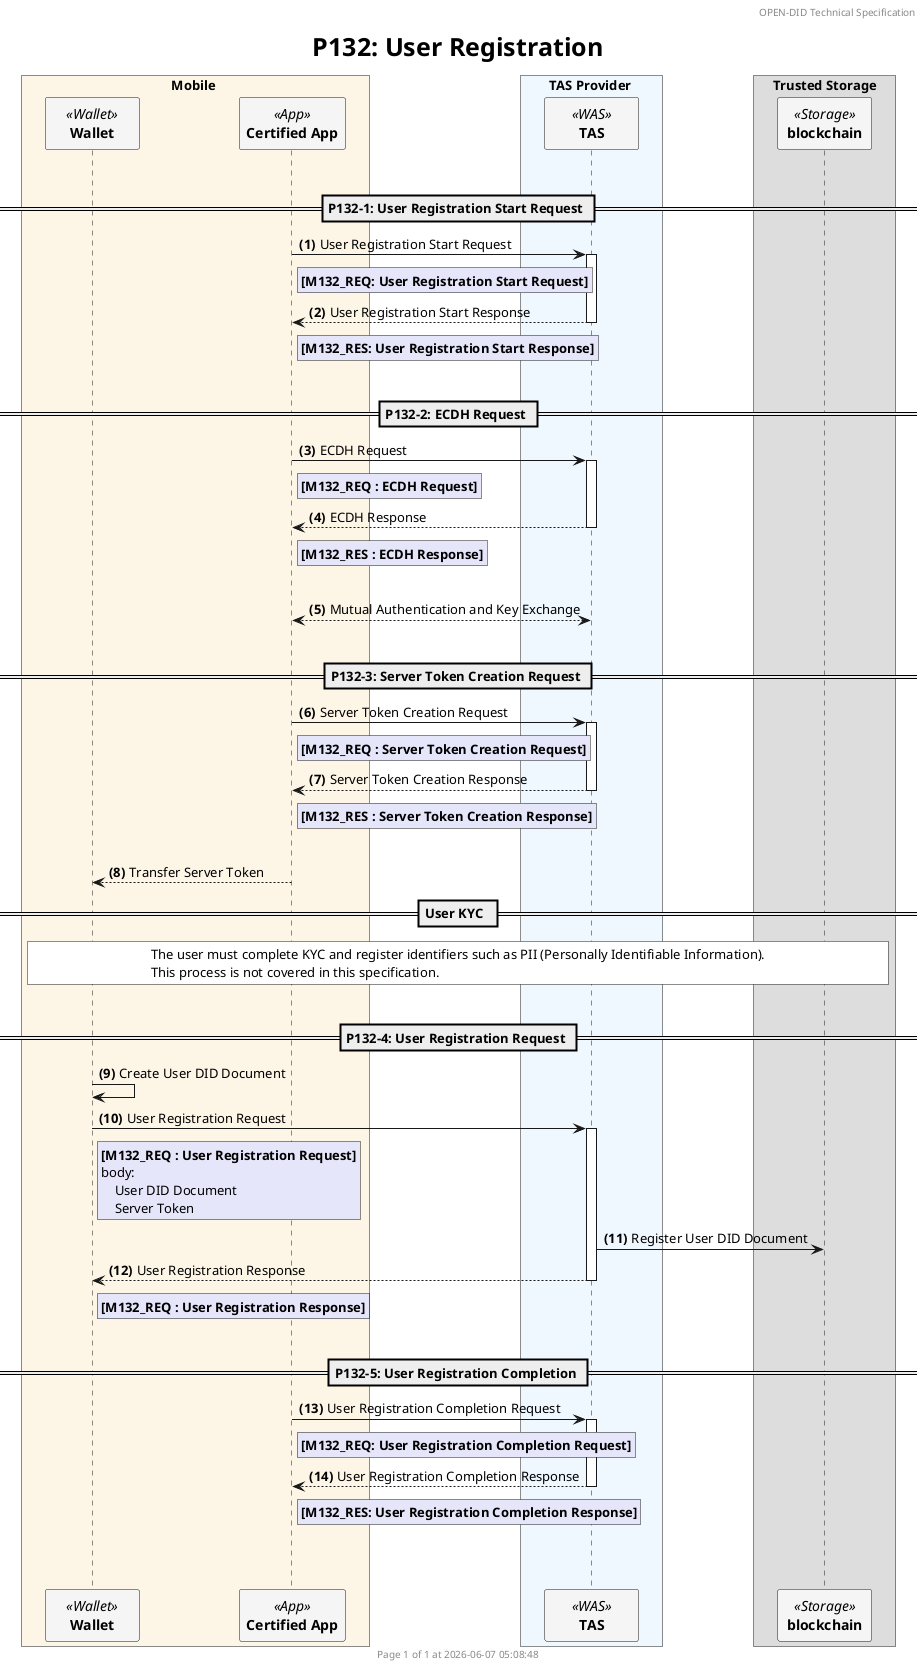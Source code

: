 @startuml P131_user_register_simple

'- - - - - - - - - - - - - - - - - - - - - - - - - - - - - - - - - - - - - - - - - - - - - - - - - - - - - - - - - - -
' Settings
'- - - - - - - - - - - - - - - - - - - - - - - - - - - - - - - - - - - - - - - - - - - - - - - - - - - - - - - - - - -
'=== Header and Footer ===
header OPEN-DID Technical Specification
footer
  	Page %page% of %lastpage% at %date("yyyy-MM-dd hh:mm:ss")
end footer

'=== Title ===
title
	<size:25>P132: User Registration</size>
end title

'=== Options ===
autonumber "<b>(#)</b>"

'=== Participants ===
skinparam ParticipantPadding 20
skinparam BoxPadding 20
skinparam MaxMessageSize 500
skinparam MinClassWidth 80


box Mobile #OldLace
    participant "**Wallet**" as WALLET <<Wallet>> #WhiteSmoke
    participant "**Certified App**" as CA <<App>> #WhiteSmoke    
end box

box TAS Provider #AliceBlue
    participant "**TAS**" as TAS <<WAS>> #WhiteSmoke
end box

box Trusted Storage
    participant "**blockchain**" as BC <<Storage>> #WhiteSmoke
end box 

'- - - - - - - - - - - - - - - - - - - - - - - - - - - - - - - - - - - - - - - - - - - - - - - - - - - - - - - - - - -
' Constants
'- - - - - - - - - - - - - - - - - - - - - - - - - - - - - - - - - - - - - - - - - - - - - - - - - - - - - - - - - - -
!$refdoc = "Refer to separate document"
!$doc = "Refer to data specification document"

'- - - - - - - - - - - - - - - - - - - - - - - - - - - - - - - - - - - - - - - - - - - - - - - - - - - - - - - - - - -
' Content
'- - - - - - - - - - - - - - - - - - - - - - - - - - - - - - - - - - - - - - - - - - - - - - - - - - - - - - - - - - -
||| 

== P132-1: User Registration Start Request ==
CA -> TAS++: User Registration Start Request
rnote right of CA #Lavender        
    **[M132_REQ: User Registration Start Request]**
end note

TAS --> CA--: User Registration Start Response
rnote right of CA #Lavender        
    **[M132_RES: User Registration Start Response]**
end note


||| 
== P132-2: ECDH Request ==
CA -> TAS++ : ECDH Request
rnote right of CA #Lavender
    **[M132_REQ : ECDH Request]**
end note

TAS --> CA--: ECDH Response
rnote right of CA #Lavender
    **[M132_RES : ECDH Response]**
end note

||| 
CA <--> TAS : Mutual Authentication and Key Exchange

||| 
== P132-3: Server Token Creation Request ==
CA -> TAS++ : Server Token Creation Request
rnote right of CA #Lavender
    **[M132_REQ : Server Token Creation Request]**
end note

TAS --> CA--: Server Token Creation Response
rnote right of CA #Lavender
    **[M132_RES : Server Token Creation Response]**
end note

||| 
CA --> WALLET : Transfer Server Token


== User KYC  ==
rnote across #white
    The user must complete KYC and register identifiers such as PII (Personally Identifiable Information).
    This process is not covered in this specification.
end note


||| 
== P132-4: User Registration Request ==
WALLET -> WALLET: Create User DID Document

WALLET -> TAS++: User Registration Request
rnote right of WALLET #Lavender
    **[M132_REQ : User Registration Request]**
    body:
        User DID Document
        Server Token
end note

TAS -> BC: Register User DID Document

TAS --> WALLET--: User Registration Response
rnote right of WALLET #Lavender
    **[M132_REQ : User Registration Response]**
end note


||| 
== P132-5: User Registration Completion ==
CA -> TAS++: User Registration Completion Request
rnote right of CA #Lavender        
    **[M132_REQ: User Registration Completion Request]**
end note

TAS --> CA--: User Registration Completion Response
rnote right of CA #Lavender        
    **[M132_RES: User Registration Completion Response]**
end note

||| 
||| 
@enduml
